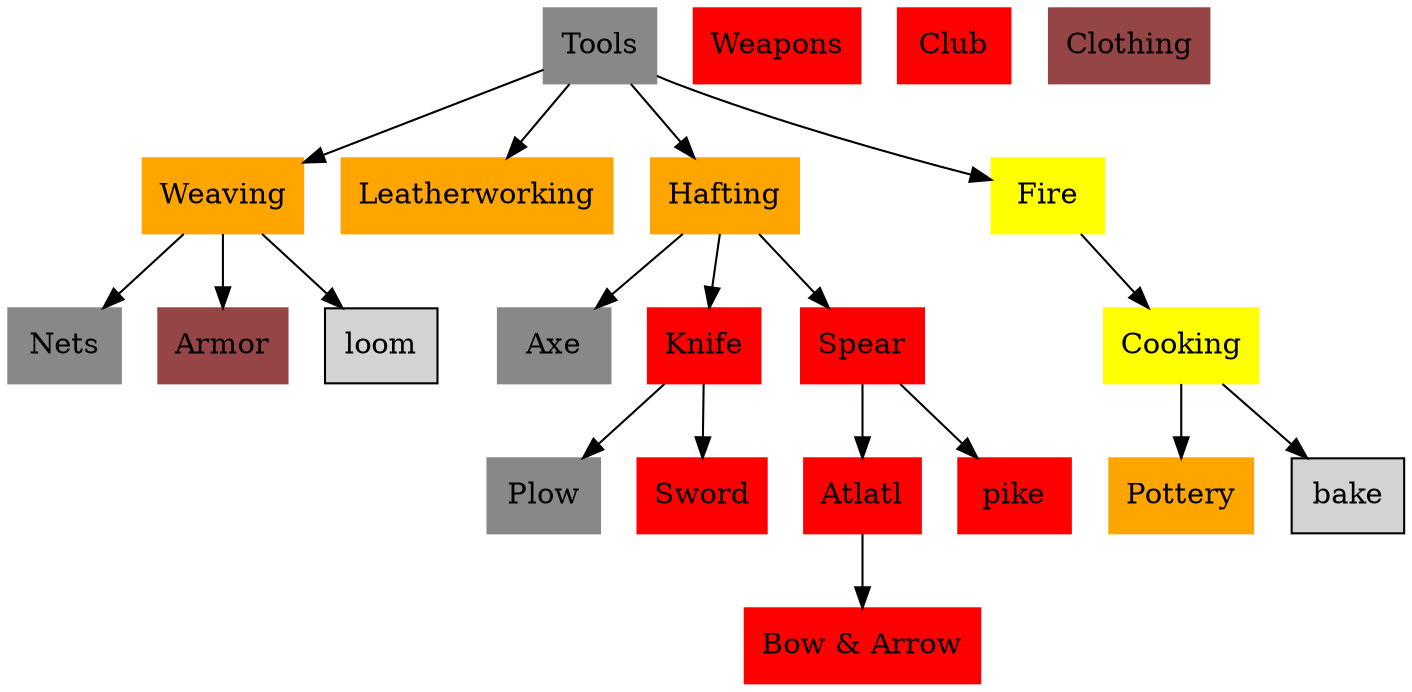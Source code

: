 digraph TechTree {
    // rankdir=LR;
    node [shape=box, style=filled]

    subgraph process {
        node [color="orange"]

        pott [label="Pottery"]
        weav [label="Weaving"]
        leat [label="Leatherworking"]
        // wood [label="Woodworking"]
        // meta [label="Metalurgy"]
        haft [label="Hafting"]
    }

    // Define styles for technologies and concepts
    subgraph tools {
        node [color="#888888"]

        tool [label="Tools"]
        plow [label="Plow"]
        axe  [label="Axe"]
        nets [label="Nets"] 
    } 

    subgraph weapons {
        node [color="red"]

        weap [label="Weapons"]
        club [label="Club"]
        knif [label="Knife"]
        sper [label="Spear"]
        atll [label="Atlatl"]
        arow [label="Bow & Arrow"]
        pike
        swrd [label="Sword"]
    }

    subgraph protection {
        node [color="#954545"]

        clot [label="Clothing"]
        armr [label="Armor"]       
    }

    subgraph energy {
        node [color="yellow"]

        fire [label="Fire"]
        cook [label="Cooking"]
    }

    // scav -> { burn ftol asto clot verb ferm shlt }
    // hunt -> { tool fish doma clot verb }

    
    tool -> { fire haft weav leat }
	haft -> { axe knif sper }
    fire -> { cook }
    // fish -> { nets line }

    // weap -> { knif club sper }
    knif -> { swrd plow }
    sper -> { atll pike }
    atll -> arow

    weav -> { armr loom nets }
    cook -> { pott bake }
    // ferm -> { brew } 
    // bake -> { oven }
    // kiln -> oven -> furn
}